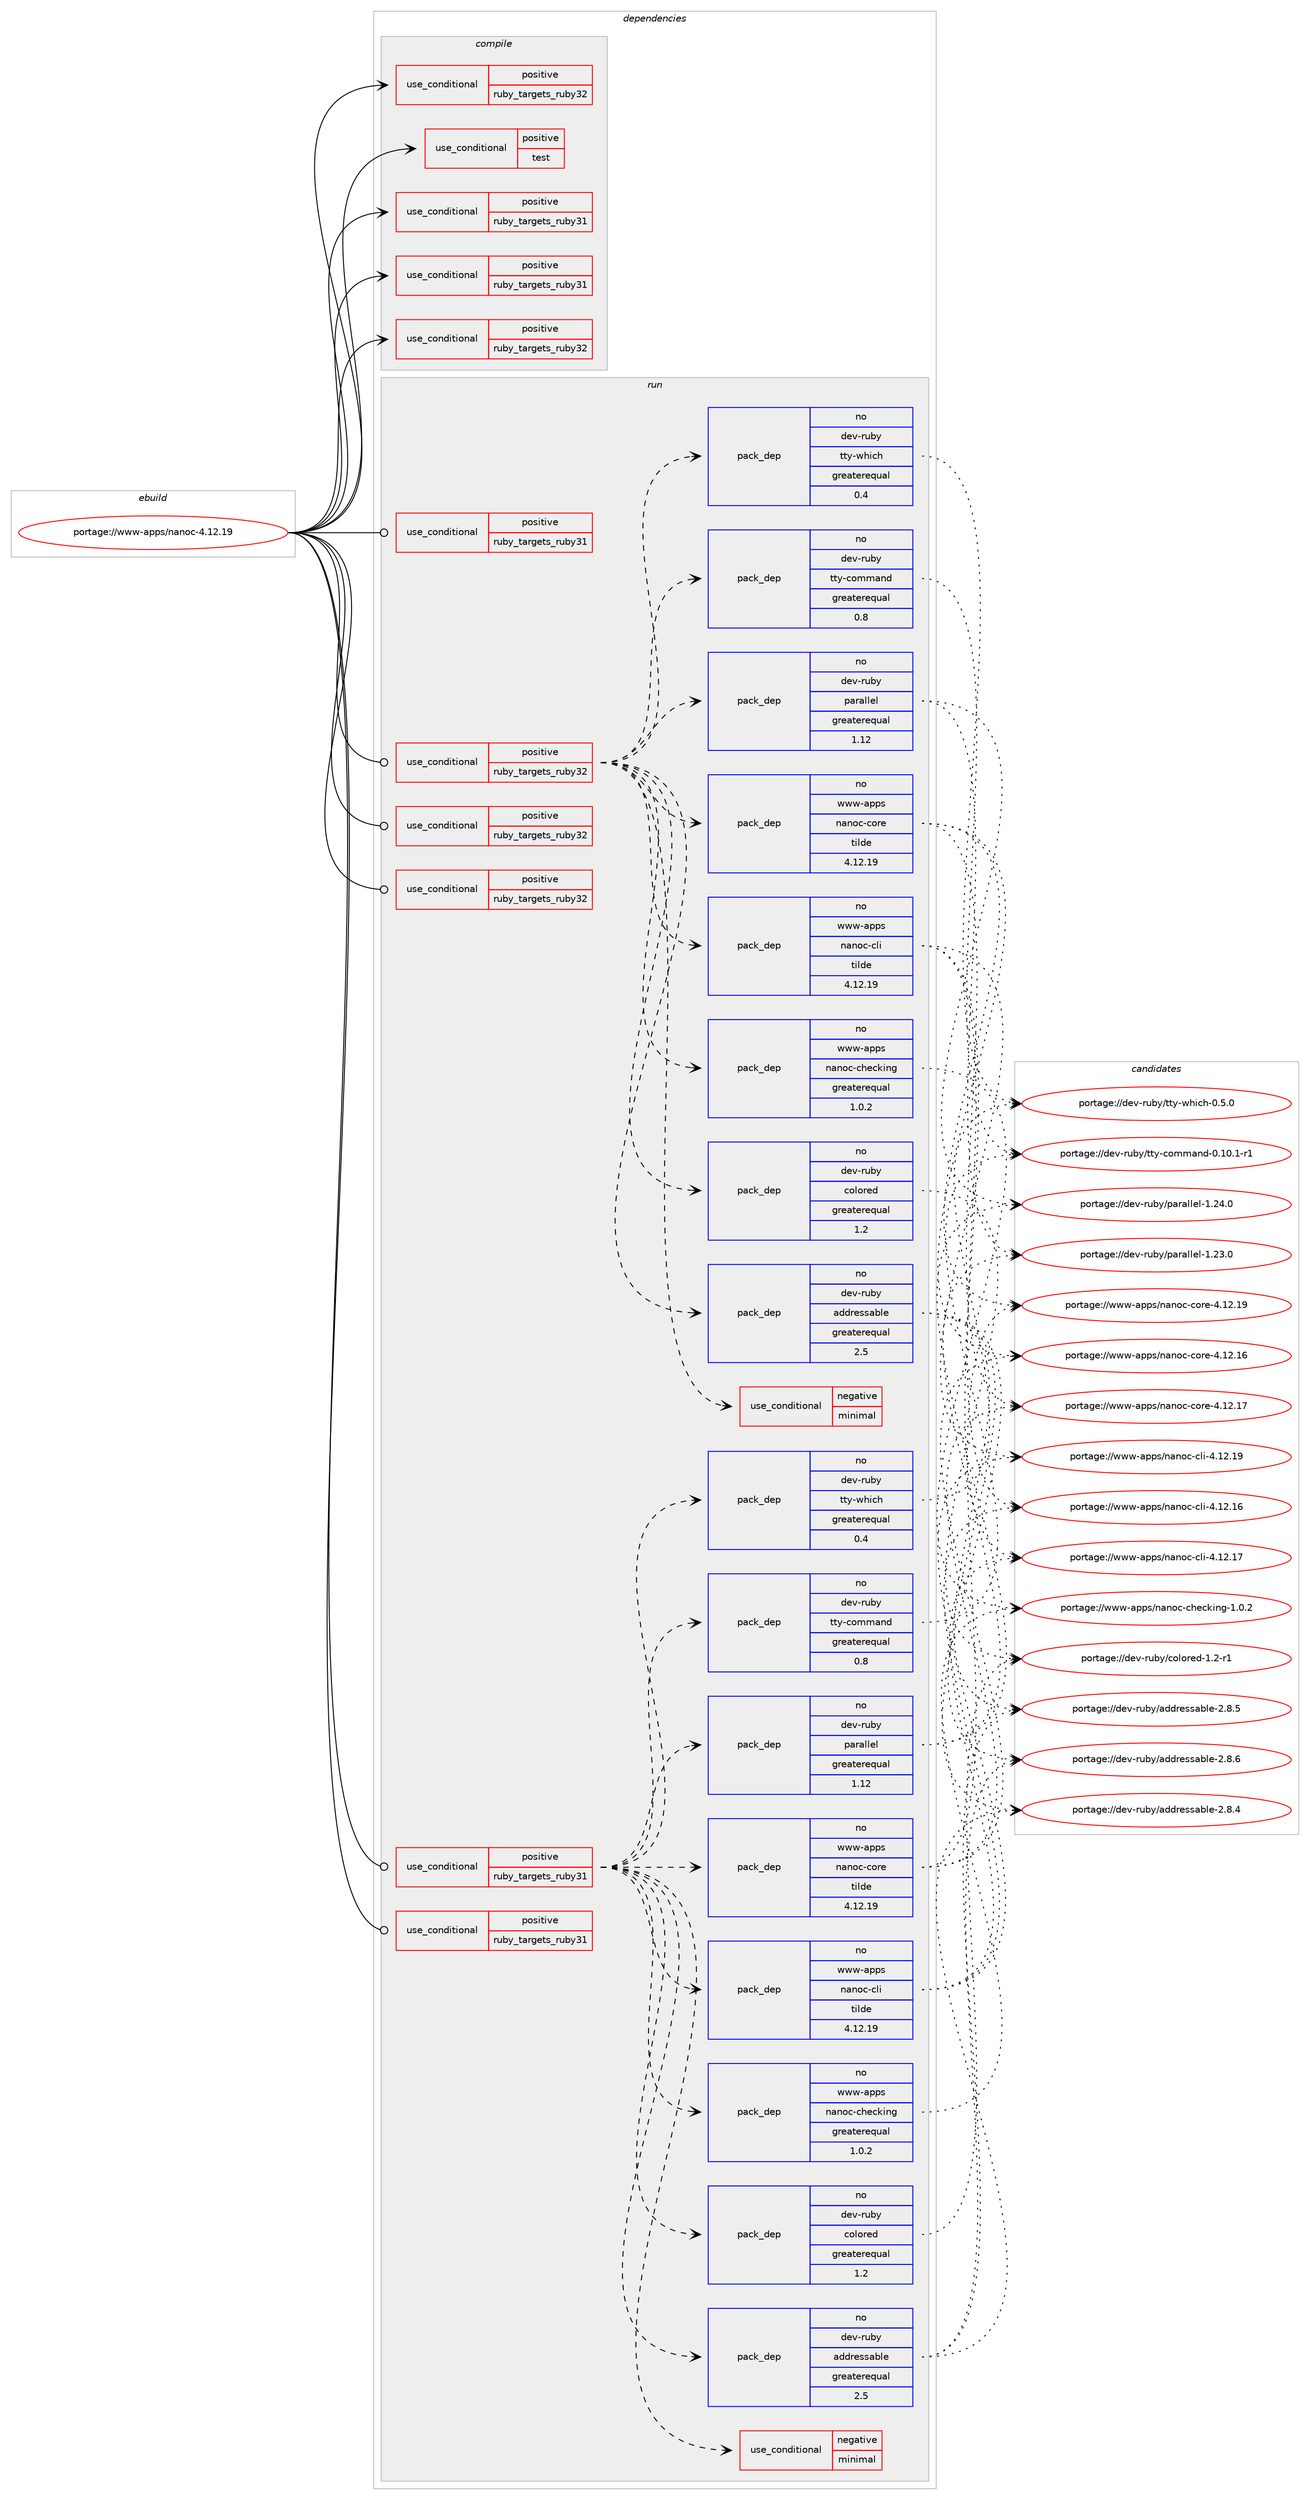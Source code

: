 digraph prolog {

# *************
# Graph options
# *************

newrank=true;
concentrate=true;
compound=true;
graph [rankdir=LR,fontname=Helvetica,fontsize=10,ranksep=1.5];#, ranksep=2.5, nodesep=0.2];
edge  [arrowhead=vee];
node  [fontname=Helvetica,fontsize=10];

# **********
# The ebuild
# **********

subgraph cluster_leftcol {
color=gray;
rank=same;
label=<<i>ebuild</i>>;
id [label="portage://www-apps/nanoc-4.12.19", color=red, width=4, href="../www-apps/nanoc-4.12.19.svg"];
}

# ****************
# The dependencies
# ****************

subgraph cluster_midcol {
color=gray;
label=<<i>dependencies</i>>;
subgraph cluster_compile {
fillcolor="#eeeeee";
style=filled;
label=<<i>compile</i>>;
subgraph cond3988 {
dependency6371 [label=<<TABLE BORDER="0" CELLBORDER="1" CELLSPACING="0" CELLPADDING="4"><TR><TD ROWSPAN="3" CELLPADDING="10">use_conditional</TD></TR><TR><TD>positive</TD></TR><TR><TD>ruby_targets_ruby31</TD></TR></TABLE>>, shape=none, color=red];
# *** BEGIN UNKNOWN DEPENDENCY TYPE (TODO) ***
# dependency6371 -> package_dependency(portage://www-apps/nanoc-4.12.19,install,no,dev-lang,ruby,none,[,,],[slot(3.1)],[])
# *** END UNKNOWN DEPENDENCY TYPE (TODO) ***

}
id:e -> dependency6371:w [weight=20,style="solid",arrowhead="vee"];
subgraph cond3989 {
dependency6372 [label=<<TABLE BORDER="0" CELLBORDER="1" CELLSPACING="0" CELLPADDING="4"><TR><TD ROWSPAN="3" CELLPADDING="10">use_conditional</TD></TR><TR><TD>positive</TD></TR><TR><TD>ruby_targets_ruby31</TD></TR></TABLE>>, shape=none, color=red];
# *** BEGIN UNKNOWN DEPENDENCY TYPE (TODO) ***
# dependency6372 -> package_dependency(portage://www-apps/nanoc-4.12.19,install,no,virtual,rubygems,none,[,,],[],[use(enable(ruby_targets_ruby31),negative)])
# *** END UNKNOWN DEPENDENCY TYPE (TODO) ***

}
id:e -> dependency6372:w [weight=20,style="solid",arrowhead="vee"];
subgraph cond3990 {
dependency6373 [label=<<TABLE BORDER="0" CELLBORDER="1" CELLSPACING="0" CELLPADDING="4"><TR><TD ROWSPAN="3" CELLPADDING="10">use_conditional</TD></TR><TR><TD>positive</TD></TR><TR><TD>ruby_targets_ruby32</TD></TR></TABLE>>, shape=none, color=red];
# *** BEGIN UNKNOWN DEPENDENCY TYPE (TODO) ***
# dependency6373 -> package_dependency(portage://www-apps/nanoc-4.12.19,install,no,dev-lang,ruby,none,[,,],[slot(3.2)],[])
# *** END UNKNOWN DEPENDENCY TYPE (TODO) ***

}
id:e -> dependency6373:w [weight=20,style="solid",arrowhead="vee"];
subgraph cond3991 {
dependency6374 [label=<<TABLE BORDER="0" CELLBORDER="1" CELLSPACING="0" CELLPADDING="4"><TR><TD ROWSPAN="3" CELLPADDING="10">use_conditional</TD></TR><TR><TD>positive</TD></TR><TR><TD>ruby_targets_ruby32</TD></TR></TABLE>>, shape=none, color=red];
# *** BEGIN UNKNOWN DEPENDENCY TYPE (TODO) ***
# dependency6374 -> package_dependency(portage://www-apps/nanoc-4.12.19,install,no,virtual,rubygems,none,[,,],[],[use(enable(ruby_targets_ruby32),negative)])
# *** END UNKNOWN DEPENDENCY TYPE (TODO) ***

}
id:e -> dependency6374:w [weight=20,style="solid",arrowhead="vee"];
subgraph cond3992 {
dependency6375 [label=<<TABLE BORDER="0" CELLBORDER="1" CELLSPACING="0" CELLPADDING="4"><TR><TD ROWSPAN="3" CELLPADDING="10">use_conditional</TD></TR><TR><TD>positive</TD></TR><TR><TD>test</TD></TR></TABLE>>, shape=none, color=red];
# *** BEGIN UNKNOWN DEPENDENCY TYPE (TODO) ***
# dependency6375 -> package_dependency(portage://www-apps/nanoc-4.12.19,install,no,app-text,asciidoc,none,[,,],[],[])
# *** END UNKNOWN DEPENDENCY TYPE (TODO) ***

# *** BEGIN UNKNOWN DEPENDENCY TYPE (TODO) ***
# dependency6375 -> package_dependency(portage://www-apps/nanoc-4.12.19,install,no,app-text,highlight,none,[,,],[],[])
# *** END UNKNOWN DEPENDENCY TYPE (TODO) ***

}
id:e -> dependency6375:w [weight=20,style="solid",arrowhead="vee"];
}
subgraph cluster_compileandrun {
fillcolor="#eeeeee";
style=filled;
label=<<i>compile and run</i>>;
}
subgraph cluster_run {
fillcolor="#eeeeee";
style=filled;
label=<<i>run</i>>;
subgraph cond3993 {
dependency6376 [label=<<TABLE BORDER="0" CELLBORDER="1" CELLSPACING="0" CELLPADDING="4"><TR><TD ROWSPAN="3" CELLPADDING="10">use_conditional</TD></TR><TR><TD>positive</TD></TR><TR><TD>ruby_targets_ruby31</TD></TR></TABLE>>, shape=none, color=red];
subgraph cond3994 {
dependency6377 [label=<<TABLE BORDER="0" CELLBORDER="1" CELLSPACING="0" CELLPADDING="4"><TR><TD ROWSPAN="3" CELLPADDING="10">use_conditional</TD></TR><TR><TD>negative</TD></TR><TR><TD>minimal</TD></TR></TABLE>>, shape=none, color=red];
# *** BEGIN UNKNOWN DEPENDENCY TYPE (TODO) ***
# dependency6377 -> package_dependency(portage://www-apps/nanoc-4.12.19,run,no,dev-ruby,mime-types,none,[,,],any_different_slot,[use(enable(ruby_targets_ruby31),negative)])
# *** END UNKNOWN DEPENDENCY TYPE (TODO) ***

# *** BEGIN UNKNOWN DEPENDENCY TYPE (TODO) ***
# dependency6377 -> package_dependency(portage://www-apps/nanoc-4.12.19,run,no,dev-ruby,rack,none,[,,],any_different_slot,[use(enable(ruby_targets_ruby31),negative)])
# *** END UNKNOWN DEPENDENCY TYPE (TODO) ***

# *** BEGIN UNKNOWN DEPENDENCY TYPE (TODO) ***
# dependency6377 -> package_dependency(portage://www-apps/nanoc-4.12.19,run,no,www-servers,adsf,none,[,,],[],[use(enable(ruby_targets_ruby31),negative)])
# *** END UNKNOWN DEPENDENCY TYPE (TODO) ***

}
dependency6376:e -> dependency6377:w [weight=20,style="dashed",arrowhead="vee"];
subgraph pack2253 {
dependency6378 [label=<<TABLE BORDER="0" CELLBORDER="1" CELLSPACING="0" CELLPADDING="4" WIDTH="220"><TR><TD ROWSPAN="6" CELLPADDING="30">pack_dep</TD></TR><TR><TD WIDTH="110">no</TD></TR><TR><TD>dev-ruby</TD></TR><TR><TD>addressable</TD></TR><TR><TD>greaterequal</TD></TR><TR><TD>2.5</TD></TR></TABLE>>, shape=none, color=blue];
}
dependency6376:e -> dependency6378:w [weight=20,style="dashed",arrowhead="vee"];
subgraph pack2254 {
dependency6379 [label=<<TABLE BORDER="0" CELLBORDER="1" CELLSPACING="0" CELLPADDING="4" WIDTH="220"><TR><TD ROWSPAN="6" CELLPADDING="30">pack_dep</TD></TR><TR><TD WIDTH="110">no</TD></TR><TR><TD>dev-ruby</TD></TR><TR><TD>colored</TD></TR><TR><TD>greaterequal</TD></TR><TR><TD>1.2</TD></TR></TABLE>>, shape=none, color=blue];
}
dependency6376:e -> dependency6379:w [weight=20,style="dashed",arrowhead="vee"];
subgraph pack2255 {
dependency6380 [label=<<TABLE BORDER="0" CELLBORDER="1" CELLSPACING="0" CELLPADDING="4" WIDTH="220"><TR><TD ROWSPAN="6" CELLPADDING="30">pack_dep</TD></TR><TR><TD WIDTH="110">no</TD></TR><TR><TD>www-apps</TD></TR><TR><TD>nanoc-checking</TD></TR><TR><TD>greaterequal</TD></TR><TR><TD>1.0.2</TD></TR></TABLE>>, shape=none, color=blue];
}
dependency6376:e -> dependency6380:w [weight=20,style="dashed",arrowhead="vee"];
subgraph pack2256 {
dependency6381 [label=<<TABLE BORDER="0" CELLBORDER="1" CELLSPACING="0" CELLPADDING="4" WIDTH="220"><TR><TD ROWSPAN="6" CELLPADDING="30">pack_dep</TD></TR><TR><TD WIDTH="110">no</TD></TR><TR><TD>www-apps</TD></TR><TR><TD>nanoc-cli</TD></TR><TR><TD>tilde</TD></TR><TR><TD>4.12.19</TD></TR></TABLE>>, shape=none, color=blue];
}
dependency6376:e -> dependency6381:w [weight=20,style="dashed",arrowhead="vee"];
subgraph pack2257 {
dependency6382 [label=<<TABLE BORDER="0" CELLBORDER="1" CELLSPACING="0" CELLPADDING="4" WIDTH="220"><TR><TD ROWSPAN="6" CELLPADDING="30">pack_dep</TD></TR><TR><TD WIDTH="110">no</TD></TR><TR><TD>www-apps</TD></TR><TR><TD>nanoc-core</TD></TR><TR><TD>tilde</TD></TR><TR><TD>4.12.19</TD></TR></TABLE>>, shape=none, color=blue];
}
dependency6376:e -> dependency6382:w [weight=20,style="dashed",arrowhead="vee"];
# *** BEGIN UNKNOWN DEPENDENCY TYPE (TODO) ***
# dependency6376 -> package_dependency(portage://www-apps/nanoc-4.12.19,run,no,www-apps,nanoc-deploying,none,[,,],[slot(1)],[use(enable(ruby_targets_ruby31),negative)])
# *** END UNKNOWN DEPENDENCY TYPE (TODO) ***

subgraph pack2258 {
dependency6383 [label=<<TABLE BORDER="0" CELLBORDER="1" CELLSPACING="0" CELLPADDING="4" WIDTH="220"><TR><TD ROWSPAN="6" CELLPADDING="30">pack_dep</TD></TR><TR><TD WIDTH="110">no</TD></TR><TR><TD>dev-ruby</TD></TR><TR><TD>parallel</TD></TR><TR><TD>greaterequal</TD></TR><TR><TD>1.12</TD></TR></TABLE>>, shape=none, color=blue];
}
dependency6376:e -> dependency6383:w [weight=20,style="dashed",arrowhead="vee"];
subgraph pack2259 {
dependency6384 [label=<<TABLE BORDER="0" CELLBORDER="1" CELLSPACING="0" CELLPADDING="4" WIDTH="220"><TR><TD ROWSPAN="6" CELLPADDING="30">pack_dep</TD></TR><TR><TD WIDTH="110">no</TD></TR><TR><TD>dev-ruby</TD></TR><TR><TD>tty-command</TD></TR><TR><TD>greaterequal</TD></TR><TR><TD>0.8</TD></TR></TABLE>>, shape=none, color=blue];
}
dependency6376:e -> dependency6384:w [weight=20,style="dashed",arrowhead="vee"];
subgraph pack2260 {
dependency6385 [label=<<TABLE BORDER="0" CELLBORDER="1" CELLSPACING="0" CELLPADDING="4" WIDTH="220"><TR><TD ROWSPAN="6" CELLPADDING="30">pack_dep</TD></TR><TR><TD WIDTH="110">no</TD></TR><TR><TD>dev-ruby</TD></TR><TR><TD>tty-which</TD></TR><TR><TD>greaterequal</TD></TR><TR><TD>0.4</TD></TR></TABLE>>, shape=none, color=blue];
}
dependency6376:e -> dependency6385:w [weight=20,style="dashed",arrowhead="vee"];
}
id:e -> dependency6376:w [weight=20,style="solid",arrowhead="odot"];
subgraph cond3995 {
dependency6386 [label=<<TABLE BORDER="0" CELLBORDER="1" CELLSPACING="0" CELLPADDING="4"><TR><TD ROWSPAN="3" CELLPADDING="10">use_conditional</TD></TR><TR><TD>positive</TD></TR><TR><TD>ruby_targets_ruby31</TD></TR></TABLE>>, shape=none, color=red];
# *** BEGIN UNKNOWN DEPENDENCY TYPE (TODO) ***
# dependency6386 -> package_dependency(portage://www-apps/nanoc-4.12.19,run,no,dev-lang,ruby,none,[,,],[slot(3.1)],[])
# *** END UNKNOWN DEPENDENCY TYPE (TODO) ***

}
id:e -> dependency6386:w [weight=20,style="solid",arrowhead="odot"];
subgraph cond3996 {
dependency6387 [label=<<TABLE BORDER="0" CELLBORDER="1" CELLSPACING="0" CELLPADDING="4"><TR><TD ROWSPAN="3" CELLPADDING="10">use_conditional</TD></TR><TR><TD>positive</TD></TR><TR><TD>ruby_targets_ruby31</TD></TR></TABLE>>, shape=none, color=red];
# *** BEGIN UNKNOWN DEPENDENCY TYPE (TODO) ***
# dependency6387 -> package_dependency(portage://www-apps/nanoc-4.12.19,run,no,virtual,rubygems,none,[,,],[],[use(enable(ruby_targets_ruby31),negative)])
# *** END UNKNOWN DEPENDENCY TYPE (TODO) ***

}
id:e -> dependency6387:w [weight=20,style="solid",arrowhead="odot"];
subgraph cond3997 {
dependency6388 [label=<<TABLE BORDER="0" CELLBORDER="1" CELLSPACING="0" CELLPADDING="4"><TR><TD ROWSPAN="3" CELLPADDING="10">use_conditional</TD></TR><TR><TD>positive</TD></TR><TR><TD>ruby_targets_ruby32</TD></TR></TABLE>>, shape=none, color=red];
subgraph cond3998 {
dependency6389 [label=<<TABLE BORDER="0" CELLBORDER="1" CELLSPACING="0" CELLPADDING="4"><TR><TD ROWSPAN="3" CELLPADDING="10">use_conditional</TD></TR><TR><TD>negative</TD></TR><TR><TD>minimal</TD></TR></TABLE>>, shape=none, color=red];
# *** BEGIN UNKNOWN DEPENDENCY TYPE (TODO) ***
# dependency6389 -> package_dependency(portage://www-apps/nanoc-4.12.19,run,no,dev-ruby,mime-types,none,[,,],any_different_slot,[use(enable(ruby_targets_ruby32),negative)])
# *** END UNKNOWN DEPENDENCY TYPE (TODO) ***

# *** BEGIN UNKNOWN DEPENDENCY TYPE (TODO) ***
# dependency6389 -> package_dependency(portage://www-apps/nanoc-4.12.19,run,no,dev-ruby,rack,none,[,,],any_different_slot,[use(enable(ruby_targets_ruby32),negative)])
# *** END UNKNOWN DEPENDENCY TYPE (TODO) ***

# *** BEGIN UNKNOWN DEPENDENCY TYPE (TODO) ***
# dependency6389 -> package_dependency(portage://www-apps/nanoc-4.12.19,run,no,www-servers,adsf,none,[,,],[],[use(enable(ruby_targets_ruby32),negative)])
# *** END UNKNOWN DEPENDENCY TYPE (TODO) ***

}
dependency6388:e -> dependency6389:w [weight=20,style="dashed",arrowhead="vee"];
subgraph pack2261 {
dependency6390 [label=<<TABLE BORDER="0" CELLBORDER="1" CELLSPACING="0" CELLPADDING="4" WIDTH="220"><TR><TD ROWSPAN="6" CELLPADDING="30">pack_dep</TD></TR><TR><TD WIDTH="110">no</TD></TR><TR><TD>dev-ruby</TD></TR><TR><TD>addressable</TD></TR><TR><TD>greaterequal</TD></TR><TR><TD>2.5</TD></TR></TABLE>>, shape=none, color=blue];
}
dependency6388:e -> dependency6390:w [weight=20,style="dashed",arrowhead="vee"];
subgraph pack2262 {
dependency6391 [label=<<TABLE BORDER="0" CELLBORDER="1" CELLSPACING="0" CELLPADDING="4" WIDTH="220"><TR><TD ROWSPAN="6" CELLPADDING="30">pack_dep</TD></TR><TR><TD WIDTH="110">no</TD></TR><TR><TD>dev-ruby</TD></TR><TR><TD>colored</TD></TR><TR><TD>greaterequal</TD></TR><TR><TD>1.2</TD></TR></TABLE>>, shape=none, color=blue];
}
dependency6388:e -> dependency6391:w [weight=20,style="dashed",arrowhead="vee"];
subgraph pack2263 {
dependency6392 [label=<<TABLE BORDER="0" CELLBORDER="1" CELLSPACING="0" CELLPADDING="4" WIDTH="220"><TR><TD ROWSPAN="6" CELLPADDING="30">pack_dep</TD></TR><TR><TD WIDTH="110">no</TD></TR><TR><TD>www-apps</TD></TR><TR><TD>nanoc-checking</TD></TR><TR><TD>greaterequal</TD></TR><TR><TD>1.0.2</TD></TR></TABLE>>, shape=none, color=blue];
}
dependency6388:e -> dependency6392:w [weight=20,style="dashed",arrowhead="vee"];
subgraph pack2264 {
dependency6393 [label=<<TABLE BORDER="0" CELLBORDER="1" CELLSPACING="0" CELLPADDING="4" WIDTH="220"><TR><TD ROWSPAN="6" CELLPADDING="30">pack_dep</TD></TR><TR><TD WIDTH="110">no</TD></TR><TR><TD>www-apps</TD></TR><TR><TD>nanoc-cli</TD></TR><TR><TD>tilde</TD></TR><TR><TD>4.12.19</TD></TR></TABLE>>, shape=none, color=blue];
}
dependency6388:e -> dependency6393:w [weight=20,style="dashed",arrowhead="vee"];
subgraph pack2265 {
dependency6394 [label=<<TABLE BORDER="0" CELLBORDER="1" CELLSPACING="0" CELLPADDING="4" WIDTH="220"><TR><TD ROWSPAN="6" CELLPADDING="30">pack_dep</TD></TR><TR><TD WIDTH="110">no</TD></TR><TR><TD>www-apps</TD></TR><TR><TD>nanoc-core</TD></TR><TR><TD>tilde</TD></TR><TR><TD>4.12.19</TD></TR></TABLE>>, shape=none, color=blue];
}
dependency6388:e -> dependency6394:w [weight=20,style="dashed",arrowhead="vee"];
# *** BEGIN UNKNOWN DEPENDENCY TYPE (TODO) ***
# dependency6388 -> package_dependency(portage://www-apps/nanoc-4.12.19,run,no,www-apps,nanoc-deploying,none,[,,],[slot(1)],[use(enable(ruby_targets_ruby32),negative)])
# *** END UNKNOWN DEPENDENCY TYPE (TODO) ***

subgraph pack2266 {
dependency6395 [label=<<TABLE BORDER="0" CELLBORDER="1" CELLSPACING="0" CELLPADDING="4" WIDTH="220"><TR><TD ROWSPAN="6" CELLPADDING="30">pack_dep</TD></TR><TR><TD WIDTH="110">no</TD></TR><TR><TD>dev-ruby</TD></TR><TR><TD>parallel</TD></TR><TR><TD>greaterequal</TD></TR><TR><TD>1.12</TD></TR></TABLE>>, shape=none, color=blue];
}
dependency6388:e -> dependency6395:w [weight=20,style="dashed",arrowhead="vee"];
subgraph pack2267 {
dependency6396 [label=<<TABLE BORDER="0" CELLBORDER="1" CELLSPACING="0" CELLPADDING="4" WIDTH="220"><TR><TD ROWSPAN="6" CELLPADDING="30">pack_dep</TD></TR><TR><TD WIDTH="110">no</TD></TR><TR><TD>dev-ruby</TD></TR><TR><TD>tty-command</TD></TR><TR><TD>greaterequal</TD></TR><TR><TD>0.8</TD></TR></TABLE>>, shape=none, color=blue];
}
dependency6388:e -> dependency6396:w [weight=20,style="dashed",arrowhead="vee"];
subgraph pack2268 {
dependency6397 [label=<<TABLE BORDER="0" CELLBORDER="1" CELLSPACING="0" CELLPADDING="4" WIDTH="220"><TR><TD ROWSPAN="6" CELLPADDING="30">pack_dep</TD></TR><TR><TD WIDTH="110">no</TD></TR><TR><TD>dev-ruby</TD></TR><TR><TD>tty-which</TD></TR><TR><TD>greaterequal</TD></TR><TR><TD>0.4</TD></TR></TABLE>>, shape=none, color=blue];
}
dependency6388:e -> dependency6397:w [weight=20,style="dashed",arrowhead="vee"];
}
id:e -> dependency6388:w [weight=20,style="solid",arrowhead="odot"];
subgraph cond3999 {
dependency6398 [label=<<TABLE BORDER="0" CELLBORDER="1" CELLSPACING="0" CELLPADDING="4"><TR><TD ROWSPAN="3" CELLPADDING="10">use_conditional</TD></TR><TR><TD>positive</TD></TR><TR><TD>ruby_targets_ruby32</TD></TR></TABLE>>, shape=none, color=red];
# *** BEGIN UNKNOWN DEPENDENCY TYPE (TODO) ***
# dependency6398 -> package_dependency(portage://www-apps/nanoc-4.12.19,run,no,dev-lang,ruby,none,[,,],[slot(3.2)],[])
# *** END UNKNOWN DEPENDENCY TYPE (TODO) ***

}
id:e -> dependency6398:w [weight=20,style="solid",arrowhead="odot"];
subgraph cond4000 {
dependency6399 [label=<<TABLE BORDER="0" CELLBORDER="1" CELLSPACING="0" CELLPADDING="4"><TR><TD ROWSPAN="3" CELLPADDING="10">use_conditional</TD></TR><TR><TD>positive</TD></TR><TR><TD>ruby_targets_ruby32</TD></TR></TABLE>>, shape=none, color=red];
# *** BEGIN UNKNOWN DEPENDENCY TYPE (TODO) ***
# dependency6399 -> package_dependency(portage://www-apps/nanoc-4.12.19,run,no,virtual,rubygems,none,[,,],[],[use(enable(ruby_targets_ruby32),negative)])
# *** END UNKNOWN DEPENDENCY TYPE (TODO) ***

}
id:e -> dependency6399:w [weight=20,style="solid",arrowhead="odot"];
}
}

# **************
# The candidates
# **************

subgraph cluster_choices {
rank=same;
color=gray;
label=<<i>candidates</i>>;

subgraph choice2253 {
color=black;
nodesep=1;
choice100101118451141179812147971001001141011151159798108101455046564652 [label="portage://dev-ruby/addressable-2.8.4", color=red, width=4,href="../dev-ruby/addressable-2.8.4.svg"];
choice100101118451141179812147971001001141011151159798108101455046564653 [label="portage://dev-ruby/addressable-2.8.5", color=red, width=4,href="../dev-ruby/addressable-2.8.5.svg"];
choice100101118451141179812147971001001141011151159798108101455046564654 [label="portage://dev-ruby/addressable-2.8.6", color=red, width=4,href="../dev-ruby/addressable-2.8.6.svg"];
dependency6378:e -> choice100101118451141179812147971001001141011151159798108101455046564652:w [style=dotted,weight="100"];
dependency6378:e -> choice100101118451141179812147971001001141011151159798108101455046564653:w [style=dotted,weight="100"];
dependency6378:e -> choice100101118451141179812147971001001141011151159798108101455046564654:w [style=dotted,weight="100"];
}
subgraph choice2254 {
color=black;
nodesep=1;
choice10010111845114117981214799111108111114101100454946504511449 [label="portage://dev-ruby/colored-1.2-r1", color=red, width=4,href="../dev-ruby/colored-1.2-r1.svg"];
dependency6379:e -> choice10010111845114117981214799111108111114101100454946504511449:w [style=dotted,weight="100"];
}
subgraph choice2255 {
color=black;
nodesep=1;
choice1191191194597112112115471109711011199459910410199107105110103454946484650 [label="portage://www-apps/nanoc-checking-1.0.2", color=red, width=4,href="../www-apps/nanoc-checking-1.0.2.svg"];
dependency6380:e -> choice1191191194597112112115471109711011199459910410199107105110103454946484650:w [style=dotted,weight="100"];
}
subgraph choice2256 {
color=black;
nodesep=1;
choice119119119459711211211547110971101119945991081054552464950464954 [label="portage://www-apps/nanoc-cli-4.12.16", color=red, width=4,href="../www-apps/nanoc-cli-4.12.16.svg"];
choice119119119459711211211547110971101119945991081054552464950464955 [label="portage://www-apps/nanoc-cli-4.12.17", color=red, width=4,href="../www-apps/nanoc-cli-4.12.17.svg"];
choice119119119459711211211547110971101119945991081054552464950464957 [label="portage://www-apps/nanoc-cli-4.12.19", color=red, width=4,href="../www-apps/nanoc-cli-4.12.19.svg"];
dependency6381:e -> choice119119119459711211211547110971101119945991081054552464950464954:w [style=dotted,weight="100"];
dependency6381:e -> choice119119119459711211211547110971101119945991081054552464950464955:w [style=dotted,weight="100"];
dependency6381:e -> choice119119119459711211211547110971101119945991081054552464950464957:w [style=dotted,weight="100"];
}
subgraph choice2257 {
color=black;
nodesep=1;
choice119119119459711211211547110971101119945991111141014552464950464954 [label="portage://www-apps/nanoc-core-4.12.16", color=red, width=4,href="../www-apps/nanoc-core-4.12.16.svg"];
choice119119119459711211211547110971101119945991111141014552464950464955 [label="portage://www-apps/nanoc-core-4.12.17", color=red, width=4,href="../www-apps/nanoc-core-4.12.17.svg"];
choice119119119459711211211547110971101119945991111141014552464950464957 [label="portage://www-apps/nanoc-core-4.12.19", color=red, width=4,href="../www-apps/nanoc-core-4.12.19.svg"];
dependency6382:e -> choice119119119459711211211547110971101119945991111141014552464950464954:w [style=dotted,weight="100"];
dependency6382:e -> choice119119119459711211211547110971101119945991111141014552464950464955:w [style=dotted,weight="100"];
dependency6382:e -> choice119119119459711211211547110971101119945991111141014552464950464957:w [style=dotted,weight="100"];
}
subgraph choice2258 {
color=black;
nodesep=1;
choice100101118451141179812147112971149710810810110845494650514648 [label="portage://dev-ruby/parallel-1.23.0", color=red, width=4,href="../dev-ruby/parallel-1.23.0.svg"];
choice100101118451141179812147112971149710810810110845494650524648 [label="portage://dev-ruby/parallel-1.24.0", color=red, width=4,href="../dev-ruby/parallel-1.24.0.svg"];
dependency6383:e -> choice100101118451141179812147112971149710810810110845494650514648:w [style=dotted,weight="100"];
dependency6383:e -> choice100101118451141179812147112971149710810810110845494650524648:w [style=dotted,weight="100"];
}
subgraph choice2259 {
color=black;
nodesep=1;
choice100101118451141179812147116116121459911110910997110100454846494846494511449 [label="portage://dev-ruby/tty-command-0.10.1-r1", color=red, width=4,href="../dev-ruby/tty-command-0.10.1-r1.svg"];
dependency6384:e -> choice100101118451141179812147116116121459911110910997110100454846494846494511449:w [style=dotted,weight="100"];
}
subgraph choice2260 {
color=black;
nodesep=1;
choice1001011184511411798121471161161214511910410599104454846534648 [label="portage://dev-ruby/tty-which-0.5.0", color=red, width=4,href="../dev-ruby/tty-which-0.5.0.svg"];
dependency6385:e -> choice1001011184511411798121471161161214511910410599104454846534648:w [style=dotted,weight="100"];
}
subgraph choice2261 {
color=black;
nodesep=1;
choice100101118451141179812147971001001141011151159798108101455046564652 [label="portage://dev-ruby/addressable-2.8.4", color=red, width=4,href="../dev-ruby/addressable-2.8.4.svg"];
choice100101118451141179812147971001001141011151159798108101455046564653 [label="portage://dev-ruby/addressable-2.8.5", color=red, width=4,href="../dev-ruby/addressable-2.8.5.svg"];
choice100101118451141179812147971001001141011151159798108101455046564654 [label="portage://dev-ruby/addressable-2.8.6", color=red, width=4,href="../dev-ruby/addressable-2.8.6.svg"];
dependency6390:e -> choice100101118451141179812147971001001141011151159798108101455046564652:w [style=dotted,weight="100"];
dependency6390:e -> choice100101118451141179812147971001001141011151159798108101455046564653:w [style=dotted,weight="100"];
dependency6390:e -> choice100101118451141179812147971001001141011151159798108101455046564654:w [style=dotted,weight="100"];
}
subgraph choice2262 {
color=black;
nodesep=1;
choice10010111845114117981214799111108111114101100454946504511449 [label="portage://dev-ruby/colored-1.2-r1", color=red, width=4,href="../dev-ruby/colored-1.2-r1.svg"];
dependency6391:e -> choice10010111845114117981214799111108111114101100454946504511449:w [style=dotted,weight="100"];
}
subgraph choice2263 {
color=black;
nodesep=1;
choice1191191194597112112115471109711011199459910410199107105110103454946484650 [label="portage://www-apps/nanoc-checking-1.0.2", color=red, width=4,href="../www-apps/nanoc-checking-1.0.2.svg"];
dependency6392:e -> choice1191191194597112112115471109711011199459910410199107105110103454946484650:w [style=dotted,weight="100"];
}
subgraph choice2264 {
color=black;
nodesep=1;
choice119119119459711211211547110971101119945991081054552464950464954 [label="portage://www-apps/nanoc-cli-4.12.16", color=red, width=4,href="../www-apps/nanoc-cli-4.12.16.svg"];
choice119119119459711211211547110971101119945991081054552464950464955 [label="portage://www-apps/nanoc-cli-4.12.17", color=red, width=4,href="../www-apps/nanoc-cli-4.12.17.svg"];
choice119119119459711211211547110971101119945991081054552464950464957 [label="portage://www-apps/nanoc-cli-4.12.19", color=red, width=4,href="../www-apps/nanoc-cli-4.12.19.svg"];
dependency6393:e -> choice119119119459711211211547110971101119945991081054552464950464954:w [style=dotted,weight="100"];
dependency6393:e -> choice119119119459711211211547110971101119945991081054552464950464955:w [style=dotted,weight="100"];
dependency6393:e -> choice119119119459711211211547110971101119945991081054552464950464957:w [style=dotted,weight="100"];
}
subgraph choice2265 {
color=black;
nodesep=1;
choice119119119459711211211547110971101119945991111141014552464950464954 [label="portage://www-apps/nanoc-core-4.12.16", color=red, width=4,href="../www-apps/nanoc-core-4.12.16.svg"];
choice119119119459711211211547110971101119945991111141014552464950464955 [label="portage://www-apps/nanoc-core-4.12.17", color=red, width=4,href="../www-apps/nanoc-core-4.12.17.svg"];
choice119119119459711211211547110971101119945991111141014552464950464957 [label="portage://www-apps/nanoc-core-4.12.19", color=red, width=4,href="../www-apps/nanoc-core-4.12.19.svg"];
dependency6394:e -> choice119119119459711211211547110971101119945991111141014552464950464954:w [style=dotted,weight="100"];
dependency6394:e -> choice119119119459711211211547110971101119945991111141014552464950464955:w [style=dotted,weight="100"];
dependency6394:e -> choice119119119459711211211547110971101119945991111141014552464950464957:w [style=dotted,weight="100"];
}
subgraph choice2266 {
color=black;
nodesep=1;
choice100101118451141179812147112971149710810810110845494650514648 [label="portage://dev-ruby/parallel-1.23.0", color=red, width=4,href="../dev-ruby/parallel-1.23.0.svg"];
choice100101118451141179812147112971149710810810110845494650524648 [label="portage://dev-ruby/parallel-1.24.0", color=red, width=4,href="../dev-ruby/parallel-1.24.0.svg"];
dependency6395:e -> choice100101118451141179812147112971149710810810110845494650514648:w [style=dotted,weight="100"];
dependency6395:e -> choice100101118451141179812147112971149710810810110845494650524648:w [style=dotted,weight="100"];
}
subgraph choice2267 {
color=black;
nodesep=1;
choice100101118451141179812147116116121459911110910997110100454846494846494511449 [label="portage://dev-ruby/tty-command-0.10.1-r1", color=red, width=4,href="../dev-ruby/tty-command-0.10.1-r1.svg"];
dependency6396:e -> choice100101118451141179812147116116121459911110910997110100454846494846494511449:w [style=dotted,weight="100"];
}
subgraph choice2268 {
color=black;
nodesep=1;
choice1001011184511411798121471161161214511910410599104454846534648 [label="portage://dev-ruby/tty-which-0.5.0", color=red, width=4,href="../dev-ruby/tty-which-0.5.0.svg"];
dependency6397:e -> choice1001011184511411798121471161161214511910410599104454846534648:w [style=dotted,weight="100"];
}
}

}
